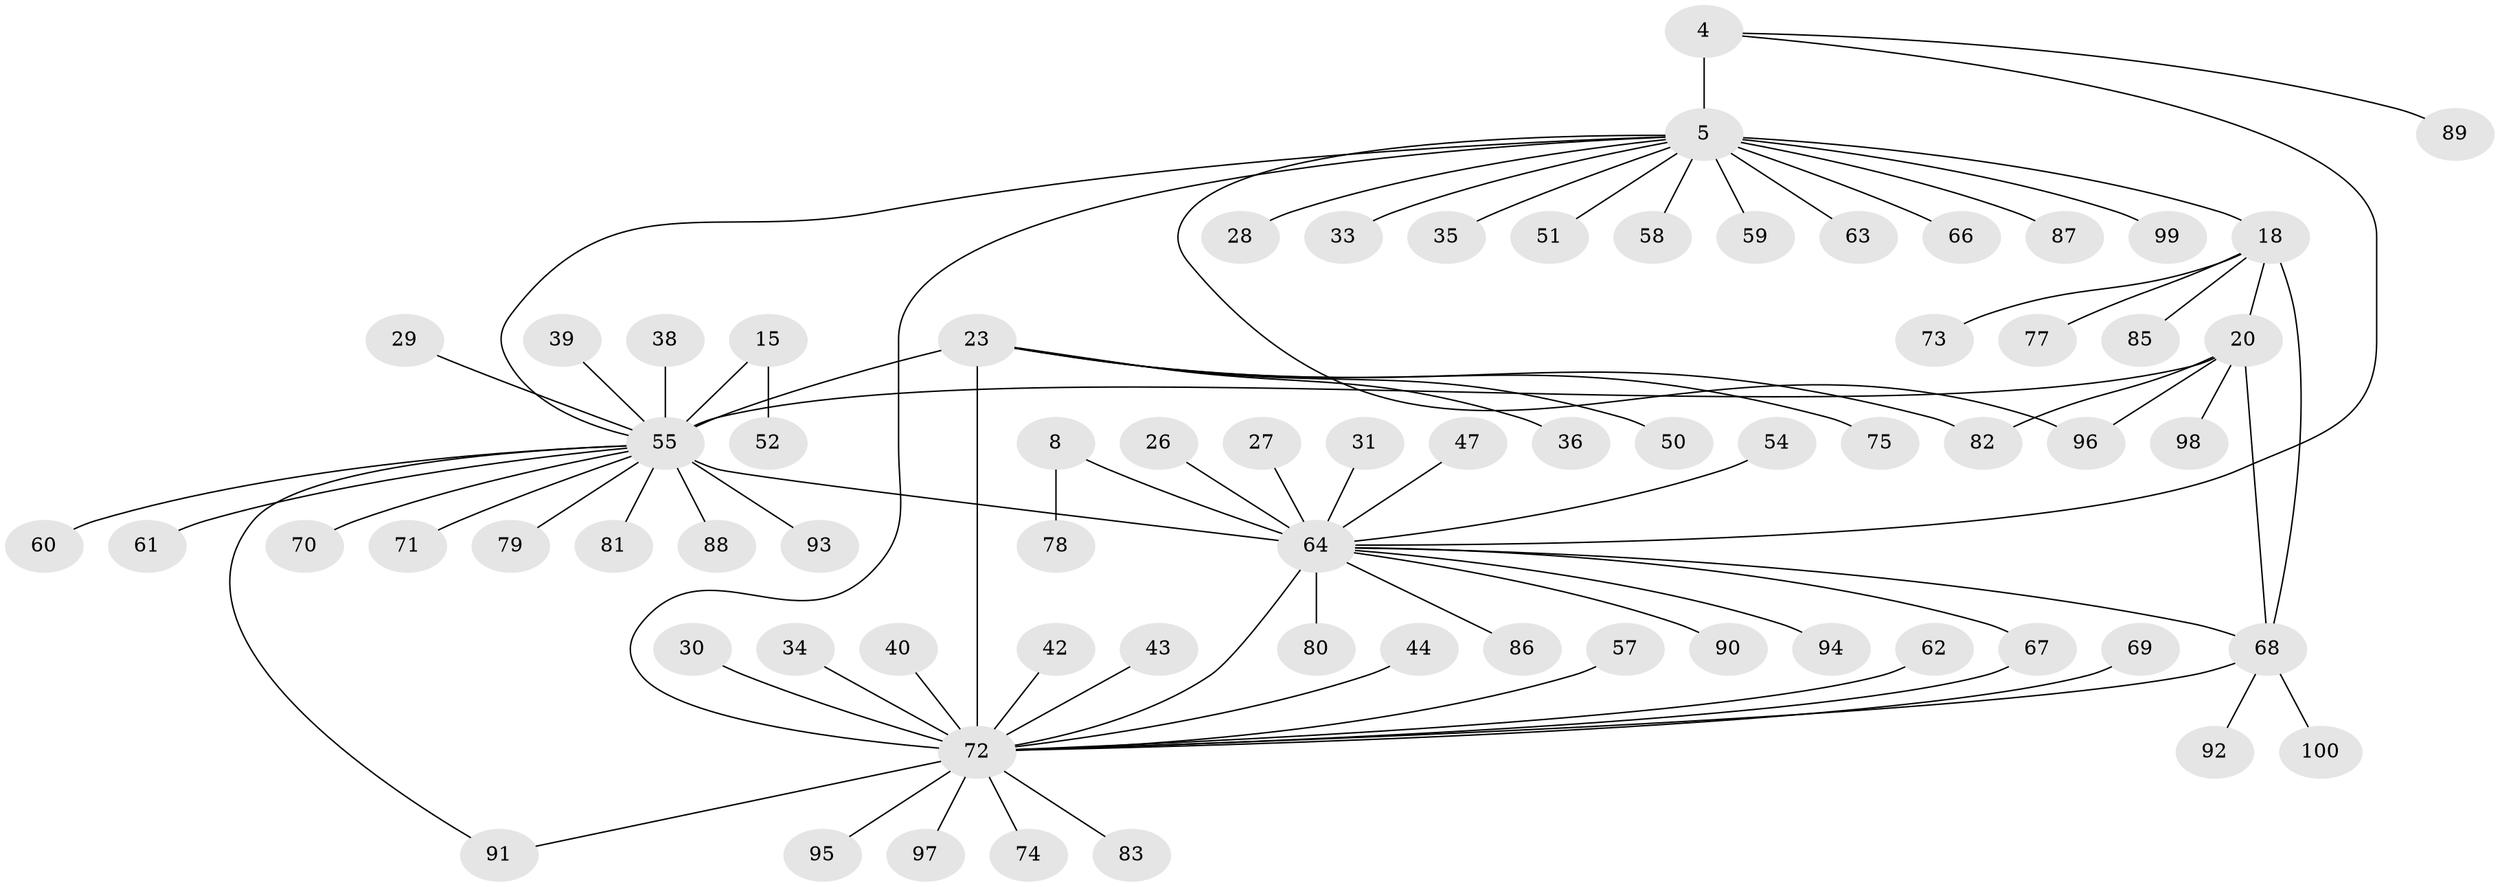 // original degree distribution, {8: 0.04, 9: 0.01, 7: 0.03, 4: 0.05, 10: 0.06, 5: 0.02, 11: 0.03, 6: 0.02, 1: 0.59, 2: 0.13, 3: 0.02}
// Generated by graph-tools (version 1.1) at 2025/58/03/04/25 21:58:05]
// undirected, 70 vertices, 80 edges
graph export_dot {
graph [start="1"]
  node [color=gray90,style=filled];
  4 [super="+3"];
  5 [super="+2"];
  8 [super="+7"];
  15 [super="+11"];
  18 [super="+16"];
  20;
  23 [super="+21"];
  26;
  27;
  28;
  29;
  30;
  31;
  33;
  34;
  35;
  36;
  38;
  39;
  40;
  42;
  43;
  44;
  47;
  50;
  51;
  52;
  54;
  55 [super="+14"];
  57;
  58;
  59;
  60;
  61;
  62;
  63;
  64 [super="+9+46"];
  66;
  67;
  68 [super="+19"];
  69;
  70;
  71 [super="+65"];
  72 [super="+45+25+22"];
  73;
  74;
  75;
  77;
  78;
  79;
  80;
  81;
  82;
  83;
  85 [super="+53"];
  86 [super="+37"];
  87;
  88;
  89;
  90;
  91;
  92;
  93;
  94;
  95;
  96 [super="+84"];
  97;
  98 [super="+56"];
  99;
  100 [super="+76"];
  4 -- 5 [weight=6];
  4 -- 89;
  4 -- 64 [weight=2];
  5 -- 51;
  5 -- 55 [weight=2];
  5 -- 58;
  5 -- 63;
  5 -- 66;
  5 -- 18;
  5 -- 96;
  5 -- 33;
  5 -- 35;
  5 -- 99;
  5 -- 72;
  5 -- 87;
  5 -- 59;
  5 -- 28;
  8 -- 78;
  8 -- 64 [weight=6];
  15 -- 52;
  15 -- 55 [weight=6];
  18 -- 20 [weight=2];
  18 -- 73;
  18 -- 77;
  18 -- 85;
  18 -- 68 [weight=4];
  20 -- 82;
  20 -- 96;
  20 -- 98;
  20 -- 68 [weight=2];
  20 -- 55;
  23 -- 36;
  23 -- 72 [weight=7];
  23 -- 75;
  23 -- 50;
  23 -- 82;
  23 -- 55;
  26 -- 64;
  27 -- 64;
  29 -- 55;
  30 -- 72;
  31 -- 64;
  34 -- 72;
  38 -- 55;
  39 -- 55;
  40 -- 72;
  42 -- 72;
  43 -- 72;
  44 -- 72;
  47 -- 64;
  54 -- 64;
  55 -- 70;
  55 -- 71;
  55 -- 79;
  55 -- 81;
  55 -- 88;
  55 -- 91;
  55 -- 93;
  55 -- 60;
  55 -- 61;
  55 -- 64;
  57 -- 72;
  62 -- 72;
  64 -- 68;
  64 -- 72;
  64 -- 80;
  64 -- 86;
  64 -- 94;
  64 -- 67;
  64 -- 90;
  67 -- 72;
  68 -- 72 [weight=3];
  68 -- 100;
  68 -- 92;
  69 -- 72;
  72 -- 74;
  72 -- 83;
  72 -- 95;
  72 -- 97;
  72 -- 91;
}
